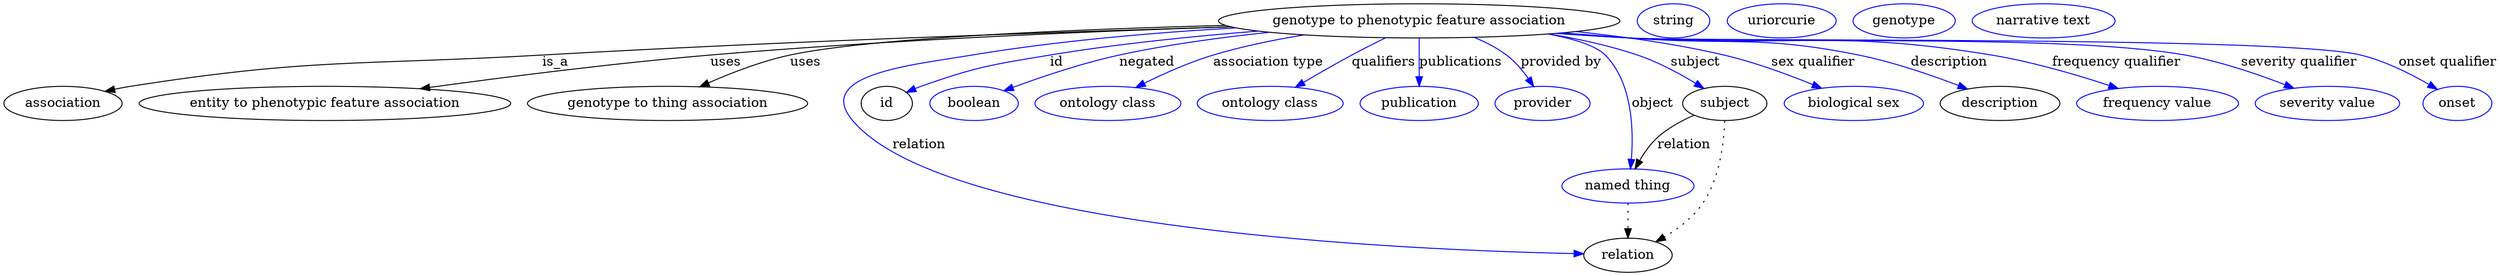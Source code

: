 digraph {
	graph [bb="0,0,2154.3,283"];
	node [label="\N"];
	"genotype to phenotypic feature association"	[height=0.5,
		label="genotype to phenotypic feature association",
		pos="1219,265",
		width=4.4954];
	association	[height=0.5,
		pos="50.046,178",
		width=1.3902];
	"genotype to phenotypic feature association" -> association	[label=is_a,
		lp="459.05,221.5",
		pos="e,86.606,190.48 1065.3,259.37 909.6,254.13 661.89,244.28 448.05,229 297.49,218.24 258.36,224.02 110.05,196 105.62,195.16 101.04,\
194.15 96.487,193.04"];
	"entity to phenotypic feature association"	[height=0.5,
		pos="268.05,178",
		width=4.1524];
	"genotype to phenotypic feature association" -> "entity to phenotypic feature association"	[label=uses,
		lp="600.05,221.5",
		pos="e,346.01,193.41 1064.1,259.71 936.14,255.13 749.94,246.09 588.05,229 509.22,220.68 420.18,206.36 356.08,195.17"];
	"genotype to thing association"	[height=0.5,
		pos="550.05,178",
		width=3.1775];
	"genotype to phenotypic feature association" -> "genotype to thing association"	[label=uses,
		lp="666.05,221.5",
		pos="e,577.17,195.65 1061,260.98 921.18,257.08 728.1,248.31 654.05,229 630.28,222.81 605.43,211.08 585.98,200.54"];
	object	[color=blue,
		height=0.5,
		label="named thing",
		pos="1407,91",
		width=1.5346];
	"genotype to phenotypic feature association" -> object	[color=blue,
		label=object,
		lp="1423,178",
		pos="e,1408.4,109.02 1316.7,250.64 1342.5,245.27 1365.8,238.14 1375,229 1404.2,200.08 1408.9,150.04 1408.6,119.1",
		style=solid];
	id	[height=0.5,
		pos="747.05,178",
		width=0.75];
	"genotype to phenotypic feature association" -> id	[color=blue,
		label=id,
		lp="913.55,221.5",
		pos="e,768.09,189.73 1091.3,253.87 1034.9,248.3 967.86,240.2 908.05,229 851.57,218.43 837.03,215.68 783.05,196 781.19,195.33 779.31,194.59 \
777.42,193.82",
		style=solid];
	negated	[color=blue,
		height=0.5,
		label=boolean,
		pos="830.05,178",
		width=1.0652];
	"genotype to phenotypic feature association" -> negated	[color=blue,
		label=negated,
		lp="990.55,221.5",
		pos="e,859.38,189.62 1101.4,252.58 1059.3,247.17 1011.7,239.52 969.05,229 926.87,218.6 917.91,210.72 877.05,196 874.37,195.04 871.6,194.04 \
868.82,193.03",
		style=solid];
	"association type"	[color=blue,
		height=0.5,
		label="ontology class",
		pos="948.05,178",
		width=1.7151];
	"genotype to phenotypic feature association" -> "association type"	[color=blue,
		label="association type",
		lp="1094,221.5",
		pos="e,974.53,194.28 1129.8,249.87 1103.7,244.58 1075.4,237.69 1050,229 1027.1,221.15 1002.7,209.31 983.5,199.13",
		style=solid];
	qualifiers	[color=blue,
		height=0.5,
		label="ontology class",
		pos="1089,178",
		width=1.7151];
	"genotype to phenotypic feature association" -> qualifiers	[color=blue,
		label=qualifiers,
		lp="1189.5,221.5",
		pos="e,1112.6,194.89 1192.4,247.2 1183.4,241.47 1173.2,234.99 1164,229 1149.8,219.75 1134.2,209.38 1121,200.49",
		style=solid];
	publications	[color=blue,
		height=0.5,
		label=publication,
		pos="1219,178",
		width=1.3902];
	"genotype to phenotypic feature association" -> publications	[color=blue,
		label=publications,
		lp="1252.5,221.5",
		pos="e,1219,196.18 1219,246.8 1219,235.16 1219,219.55 1219,206.24",
		style=solid];
	"provided by"	[color=blue,
		height=0.5,
		label=provider,
		pos="1327,178",
		width=1.1193];
	"genotype to phenotypic feature association" -> "provided by"	[color=blue,
		label="provided by",
		lp="1338,221.5",
		pos="e,1317.4,195.92 1260.9,247.48 1271,242.41 1281.4,236.22 1290,229 1298.3,222.12 1305.7,213.03 1311.7,204.5",
		style=solid];
	relation	[height=0.5,
		pos="1407,18",
		width=1.0471];
	"genotype to phenotypic feature association" -> relation	[color=blue,
		label=relation,
		lp="772.05,134.5",
		pos="e,1369.4,20.61 1075.1,256.67 1002.7,251.52 913.81,242.97 835.05,229 772.95,217.99 671.12,208.82 711.05,160 793.66,58.975 1215.6,\
28.613 1359.2,21.13",
		style=solid];
	subject	[height=0.5,
		pos="1491,178",
		width=0.99297];
	"genotype to phenotypic feature association" -> subject	[color=blue,
		label=subject,
		lp="1465.5,221.5",
		pos="e,1473.7,193.82 1333.1,252.21 1361.2,247.05 1390.8,239.64 1417,229 1434.5,221.92 1452.1,210.27 1465.8,199.99",
		style=solid];
	"sex qualifier"	[color=blue,
		height=0.5,
		label="biological sex",
		pos="1605,178",
		width=1.661];
	"genotype to phenotypic feature association" -> "sex qualifier"	[color=blue,
		label="sex qualifier",
		lp="1565.5,221.5",
		pos="e,1576.3,194.07 1333.9,252.31 1393.7,245.59 1460.2,236.93 1489,229 1516.1,221.58 1545,209.12 1567.2,198.49",
		style=solid];
	description	[height=0.5,
		pos="1733,178",
		width=1.3902];
	"genotype to phenotypic feature association" -> description	[color=blue,
		label=description,
		lp="1681.5,221.5",
		pos="e,1704.4,192.75 1333.8,252.28 1352.3,250.46 1371.2,248.64 1389,247 1484.1,238.25 1510,250.35 1603,229 1635,221.66 1669.6,208.06 \
1695.1,196.89",
		style=solid];
	"frequency qualifier"	[color=blue,
		height=0.5,
		label="frequency value",
		pos="1869,178",
		width=1.8776];
	"genotype to phenotypic feature association" -> "frequency qualifier"	[color=blue,
		label="frequency qualifier",
		lp="1823.5,221.5",
		pos="e,1833.9,193.41 1331.5,252.04 1350.7,250.21 1370.4,248.44 1389,247 1534.2,235.76 1573,255.83 1716,229 1753.5,221.98 1794.4,208.27 \
1824.5,196.98",
		style=solid];
	"severity qualifier"	[color=blue,
		height=0.5,
		label="severity value",
		pos="2014,178",
		width=1.661];
	"genotype to phenotypic feature association" -> "severity qualifier"	[color=blue,
		label="severity qualifier",
		lp="1979,221.5",
		pos="e,1983.5,193.51 1330.1,251.88 1349.7,250.03 1370,248.3 1389,247 1497.8,239.58 1772.2,250.19 1879,229 1912.1,222.44 1947.8,208.91 \
1974.2,197.57",
		style=solid];
	"onset qualifier"	[color=blue,
		height=0.5,
		label=onset,
		pos="2125,178",
		width=0.81243];
	"genotype to phenotypic feature association" -> "onset qualifier"	[color=blue,
		label="onset qualifier",
		lp="2106,221.5",
		pos="e,2106.2,192.09 1329.6,251.79 1349.4,249.93 1369.8,248.23 1389,247 1460,242.46 1960.2,246.89 2029,229 2053.7,222.58 2079.2,208.91 \
2097.8,197.48",
		style=solid];
	object -> relation	[pos="e,1407,36.029 1407,72.813 1407,64.789 1407,55.047 1407,46.069",
		style=dotted];
	association_id	[color=blue,
		height=0.5,
		label=string,
		pos="1429,265",
		width=0.84854];
	"genotype to phenotypic feature association_relation"	[color=blue,
		height=0.5,
		label=uriorcurie,
		pos="1523,265",
		width=1.2638];
	subject -> object	[label=relation,
		lp="1458,134.5",
		pos="e,1414.8,109.06 1467,164.62 1457,158.68 1445.7,150.92 1437,142 1430.3,135.02 1424.4,126.25 1419.7,118.01"];
	subject -> relation	[pos="e,1429.8,32.438 1491.2,159.95 1490.6,138.29 1487.1,100.45 1471,73 1463,59.241 1450.1,47.359 1438,38.272",
		style=dotted];
	"genotype to phenotypic feature association_subject"	[color=blue,
		height=0.5,
		label=genotype,
		pos="1629,265",
		width=1.1916];
	"entity to phenotypic feature association_description"	[color=blue,
		height=0.5,
		label="narrative text",
		pos="1748,265",
		width=1.6068];
}
